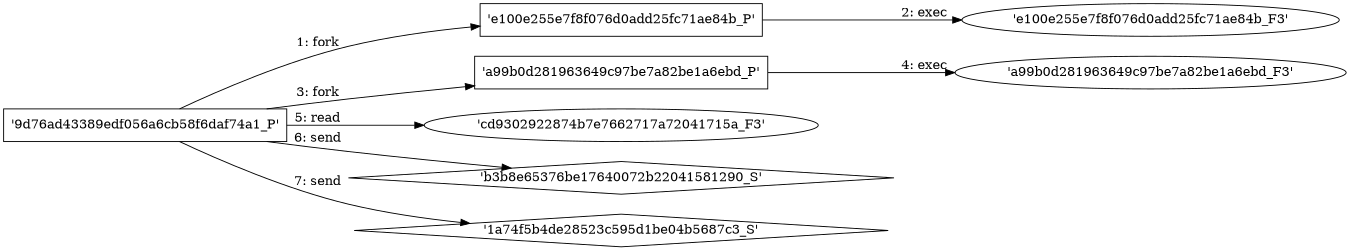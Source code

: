 digraph "D:\Learning\Paper\apt\基于CTI的攻击预警\Dataset\攻击图\ASGfromALLCTI\Zero Trust Deployment Guide for Microsoft Azure Active Directory.dot" {
rankdir="LR"
size="9"
fixedsize="false"
splines="true"
nodesep=0.3
ranksep=0
fontsize=10
overlap="scalexy"
engine= "neato"
	"'9d76ad43389edf056a6cb58f6daf74a1_P'" [node_type=Process shape=box]
	"'e100e255e7f8f076d0add25fc71ae84b_P'" [node_type=Process shape=box]
	"'9d76ad43389edf056a6cb58f6daf74a1_P'" -> "'e100e255e7f8f076d0add25fc71ae84b_P'" [label="1: fork"]
	"'e100e255e7f8f076d0add25fc71ae84b_P'" [node_type=Process shape=box]
	"'e100e255e7f8f076d0add25fc71ae84b_F3'" [node_type=File shape=ellipse]
	"'e100e255e7f8f076d0add25fc71ae84b_P'" -> "'e100e255e7f8f076d0add25fc71ae84b_F3'" [label="2: exec"]
	"'9d76ad43389edf056a6cb58f6daf74a1_P'" [node_type=Process shape=box]
	"'a99b0d281963649c97be7a82be1a6ebd_P'" [node_type=Process shape=box]
	"'9d76ad43389edf056a6cb58f6daf74a1_P'" -> "'a99b0d281963649c97be7a82be1a6ebd_P'" [label="3: fork"]
	"'a99b0d281963649c97be7a82be1a6ebd_P'" [node_type=Process shape=box]
	"'a99b0d281963649c97be7a82be1a6ebd_F3'" [node_type=File shape=ellipse]
	"'a99b0d281963649c97be7a82be1a6ebd_P'" -> "'a99b0d281963649c97be7a82be1a6ebd_F3'" [label="4: exec"]
	"'cd9302922874b7e7662717a72041715a_F3'" [node_type=file shape=ellipse]
	"'9d76ad43389edf056a6cb58f6daf74a1_P'" [node_type=Process shape=box]
	"'9d76ad43389edf056a6cb58f6daf74a1_P'" -> "'cd9302922874b7e7662717a72041715a_F3'" [label="5: read"]
	"'b3b8e65376be17640072b22041581290_S'" [node_type=Socket shape=diamond]
	"'9d76ad43389edf056a6cb58f6daf74a1_P'" [node_type=Process shape=box]
	"'9d76ad43389edf056a6cb58f6daf74a1_P'" -> "'b3b8e65376be17640072b22041581290_S'" [label="6: send"]
	"'1a74f5b4de28523c595d1be04b5687c3_S'" [node_type=Socket shape=diamond]
	"'9d76ad43389edf056a6cb58f6daf74a1_P'" [node_type=Process shape=box]
	"'9d76ad43389edf056a6cb58f6daf74a1_P'" -> "'1a74f5b4de28523c595d1be04b5687c3_S'" [label="7: send"]
}
